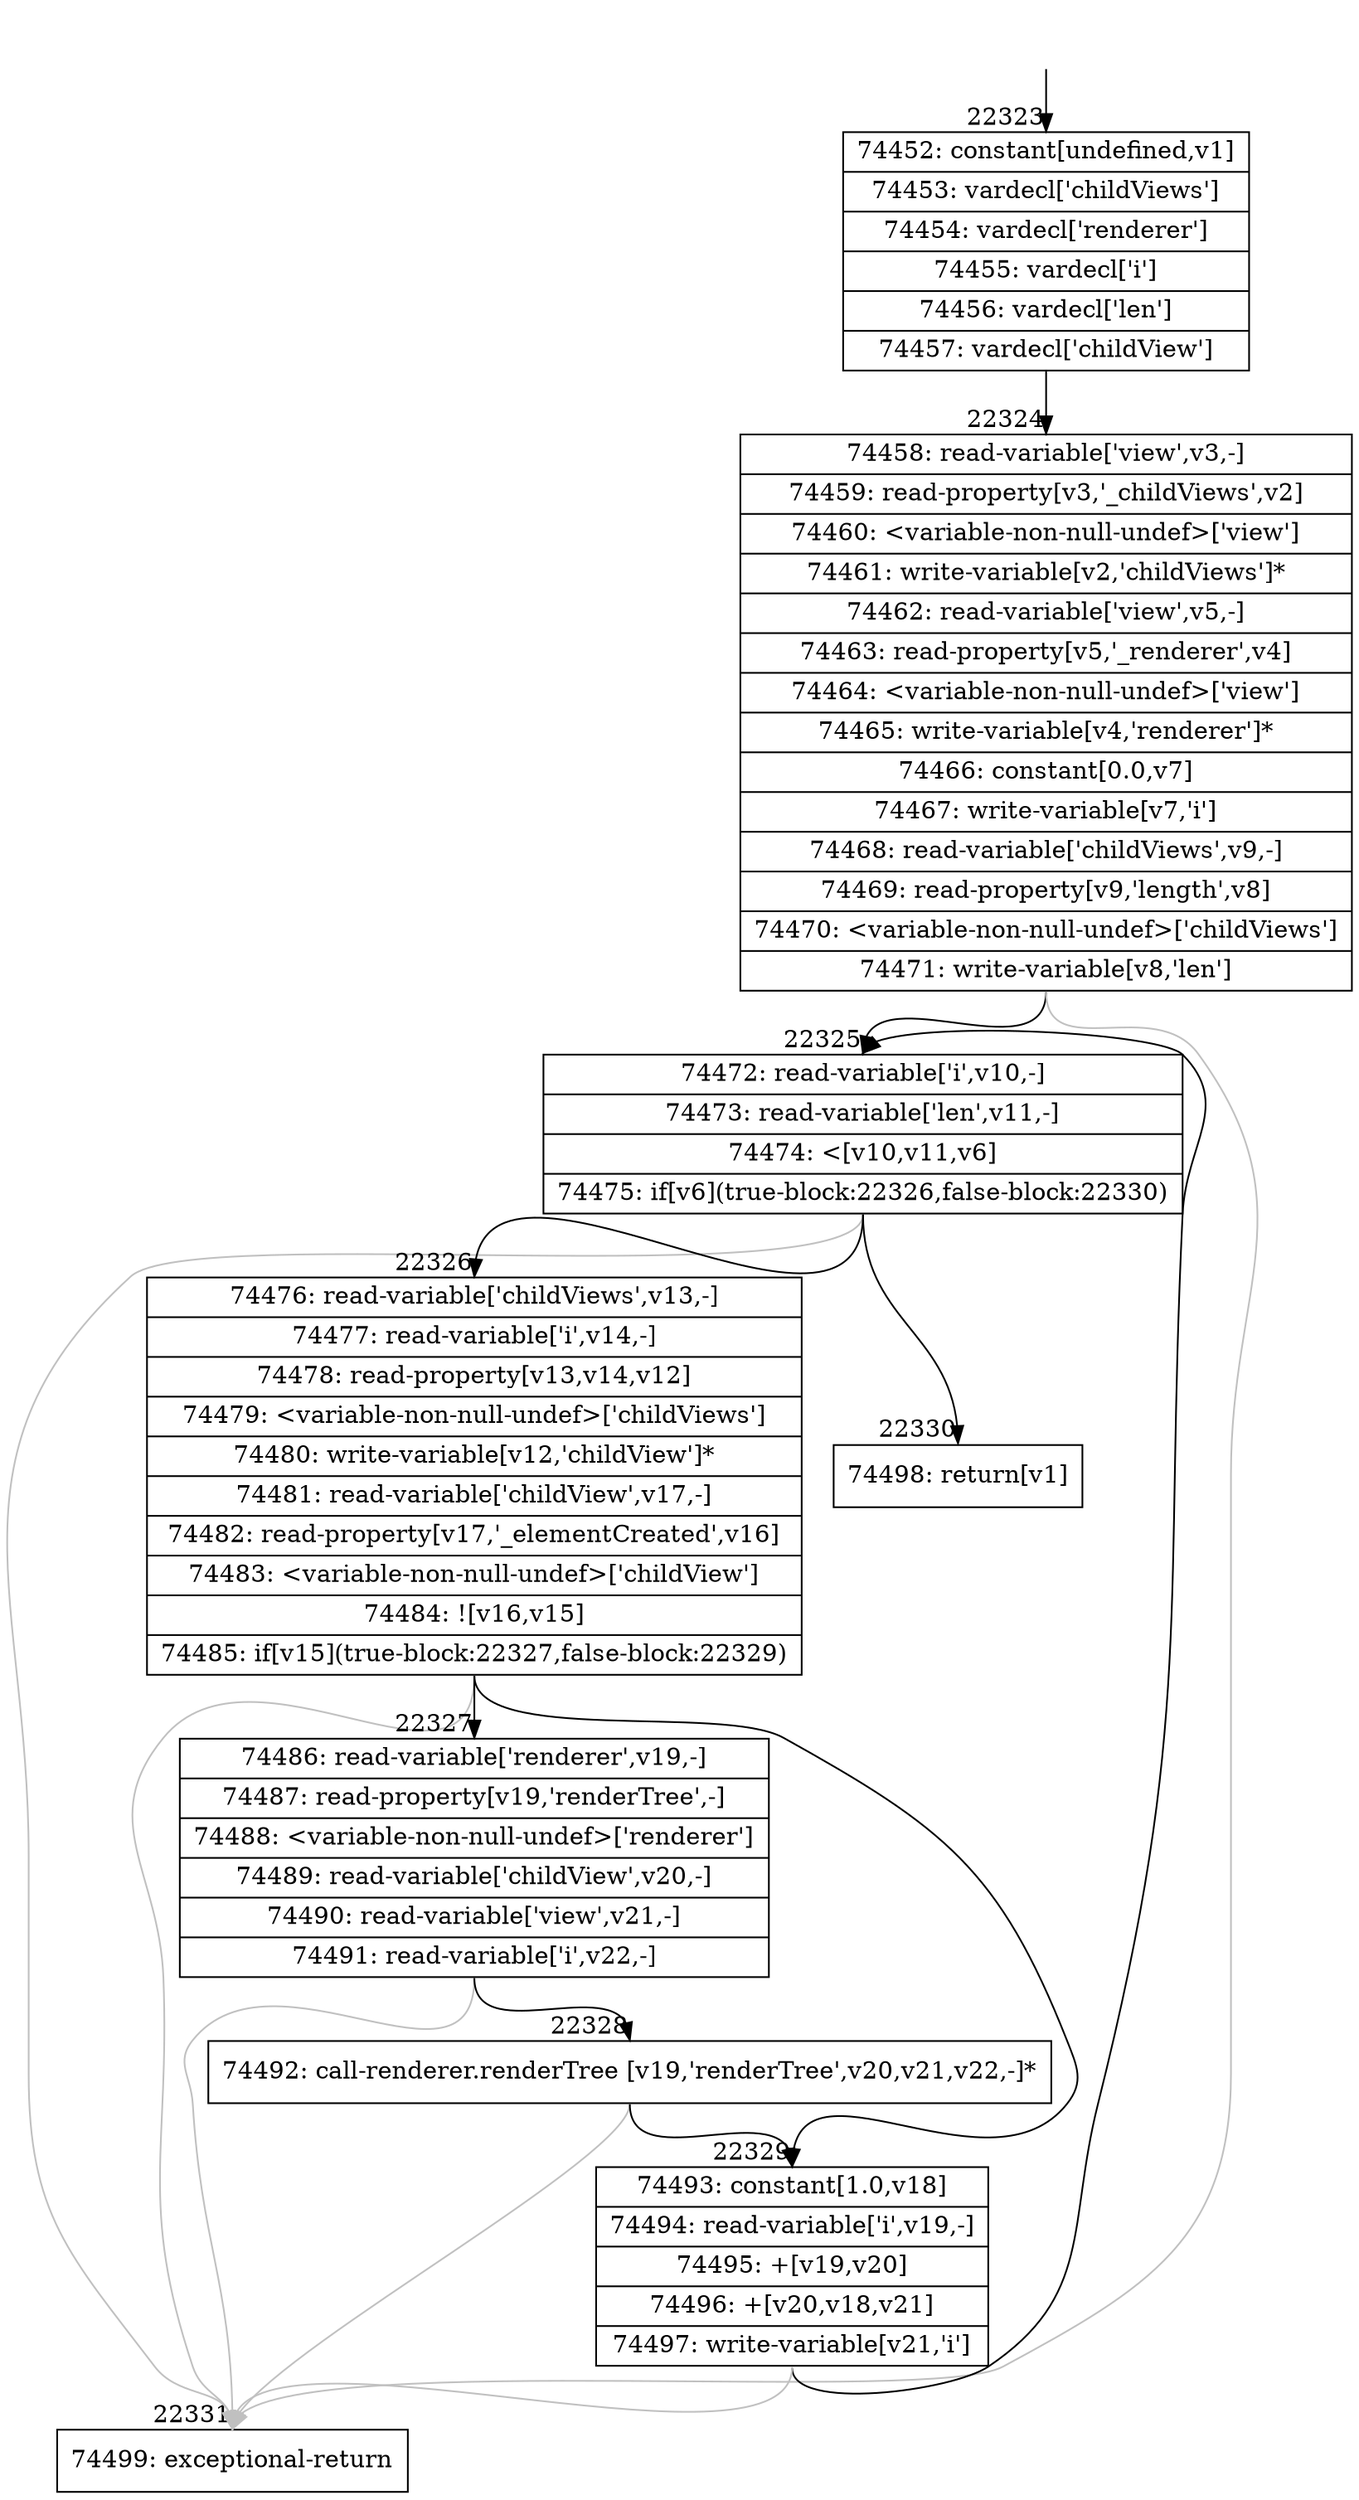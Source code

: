 digraph {
rankdir="TD"
BB_entry1948[shape=none,label=""];
BB_entry1948 -> BB22323 [tailport=s, headport=n, headlabel="    22323"]
BB22323 [shape=record label="{74452: constant[undefined,v1]|74453: vardecl['childViews']|74454: vardecl['renderer']|74455: vardecl['i']|74456: vardecl['len']|74457: vardecl['childView']}" ] 
BB22323 -> BB22324 [tailport=s, headport=n, headlabel="      22324"]
BB22324 [shape=record label="{74458: read-variable['view',v3,-]|74459: read-property[v3,'_childViews',v2]|74460: \<variable-non-null-undef\>['view']|74461: write-variable[v2,'childViews']*|74462: read-variable['view',v5,-]|74463: read-property[v5,'_renderer',v4]|74464: \<variable-non-null-undef\>['view']|74465: write-variable[v4,'renderer']*|74466: constant[0.0,v7]|74467: write-variable[v7,'i']|74468: read-variable['childViews',v9,-]|74469: read-property[v9,'length',v8]|74470: \<variable-non-null-undef\>['childViews']|74471: write-variable[v8,'len']}" ] 
BB22324 -> BB22325 [tailport=s, headport=n, headlabel="      22325"]
BB22324 -> BB22331 [tailport=s, headport=n, color=gray, headlabel="      22331"]
BB22325 [shape=record label="{74472: read-variable['i',v10,-]|74473: read-variable['len',v11,-]|74474: \<[v10,v11,v6]|74475: if[v6](true-block:22326,false-block:22330)}" ] 
BB22325 -> BB22326 [tailport=s, headport=n, headlabel="      22326"]
BB22325 -> BB22330 [tailport=s, headport=n, headlabel="      22330"]
BB22325 -> BB22331 [tailport=s, headport=n, color=gray]
BB22326 [shape=record label="{74476: read-variable['childViews',v13,-]|74477: read-variable['i',v14,-]|74478: read-property[v13,v14,v12]|74479: \<variable-non-null-undef\>['childViews']|74480: write-variable[v12,'childView']*|74481: read-variable['childView',v17,-]|74482: read-property[v17,'_elementCreated',v16]|74483: \<variable-non-null-undef\>['childView']|74484: ![v16,v15]|74485: if[v15](true-block:22327,false-block:22329)}" ] 
BB22326 -> BB22327 [tailport=s, headport=n, headlabel="      22327"]
BB22326 -> BB22329 [tailport=s, headport=n, headlabel="      22329"]
BB22326 -> BB22331 [tailport=s, headport=n, color=gray]
BB22327 [shape=record label="{74486: read-variable['renderer',v19,-]|74487: read-property[v19,'renderTree',-]|74488: \<variable-non-null-undef\>['renderer']|74489: read-variable['childView',v20,-]|74490: read-variable['view',v21,-]|74491: read-variable['i',v22,-]}" ] 
BB22327 -> BB22328 [tailport=s, headport=n, headlabel="      22328"]
BB22327 -> BB22331 [tailport=s, headport=n, color=gray]
BB22328 [shape=record label="{74492: call-renderer.renderTree [v19,'renderTree',v20,v21,v22,-]*}" ] 
BB22328 -> BB22329 [tailport=s, headport=n]
BB22328 -> BB22331 [tailport=s, headport=n, color=gray]
BB22329 [shape=record label="{74493: constant[1.0,v18]|74494: read-variable['i',v19,-]|74495: +[v19,v20]|74496: +[v20,v18,v21]|74497: write-variable[v21,'i']}" ] 
BB22329 -> BB22325 [tailport=s, headport=n]
BB22329 -> BB22331 [tailport=s, headport=n, color=gray]
BB22330 [shape=record label="{74498: return[v1]}" ] 
BB22331 [shape=record label="{74499: exceptional-return}" ] 
//#$~ 42018
}

